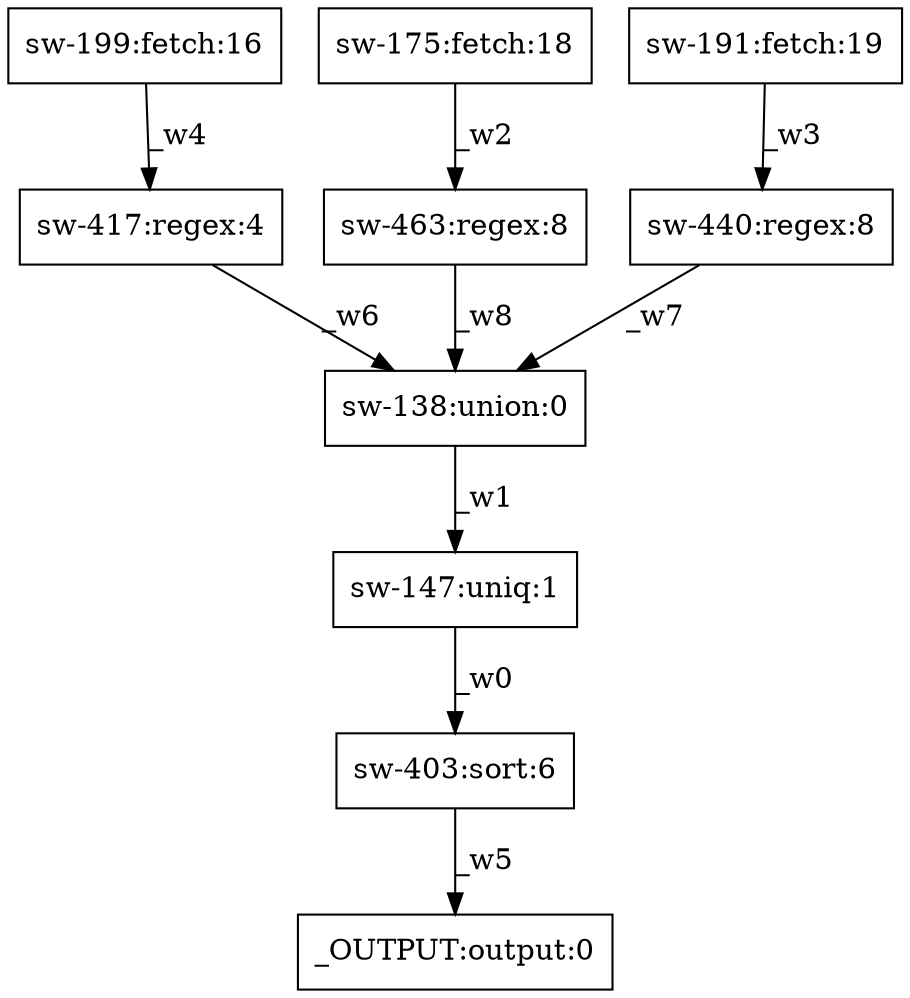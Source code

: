 digraph test1 { node [shape=box] "sw-440" [label="sw-440:regex:8"];"_OUTPUT" [label="_OUTPUT:output:0"];"sw-147" [label="sw-147:uniq:1"];"sw-199" [label="sw-199:fetch:16"];"sw-175" [label="sw-175:fetch:18"];"sw-417" [label="sw-417:regex:4"];"sw-191" [label="sw-191:fetch:19"];"sw-403" [label="sw-403:sort:6"];"sw-463" [label="sw-463:regex:8"];"sw-138" [label="sw-138:union:0"];"sw-147" -> "sw-403" [label="_w0"];"sw-138" -> "sw-147" [label="_w1"];"sw-175" -> "sw-463" [label="_w2"];"sw-191" -> "sw-440" [label="_w3"];"sw-199" -> "sw-417" [label="_w4"];"sw-403" -> "_OUTPUT" [label="_w5"];"sw-417" -> "sw-138" [label="_w6"];"sw-440" -> "sw-138" [label="_w7"];"sw-463" -> "sw-138" [label="_w8"];}